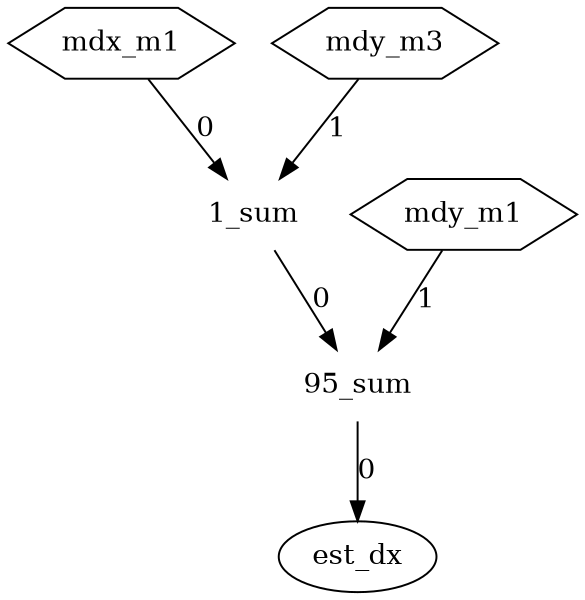 digraph cgp {
	size = "4,4";
	est_dx [shape=oval];
	sum_95 -> est_dx [label="0"];
	sum_95 [label= "95_sum", shape=none];
	sum_1 -> sum_95 [label="0"];
	sum_1 [label= "1_sum", shape=none];
	mdx_m1 [shape=polygon,sides=6];
	mdx_m1 -> sum_1 [label="0"];
	mdy_m3 [shape=polygon,sides=6];
	mdy_m3 -> sum_1 [label="1"];
	mdy_m1 [shape=polygon,sides=6];
	mdy_m1 -> sum_95 [label="1"];
}